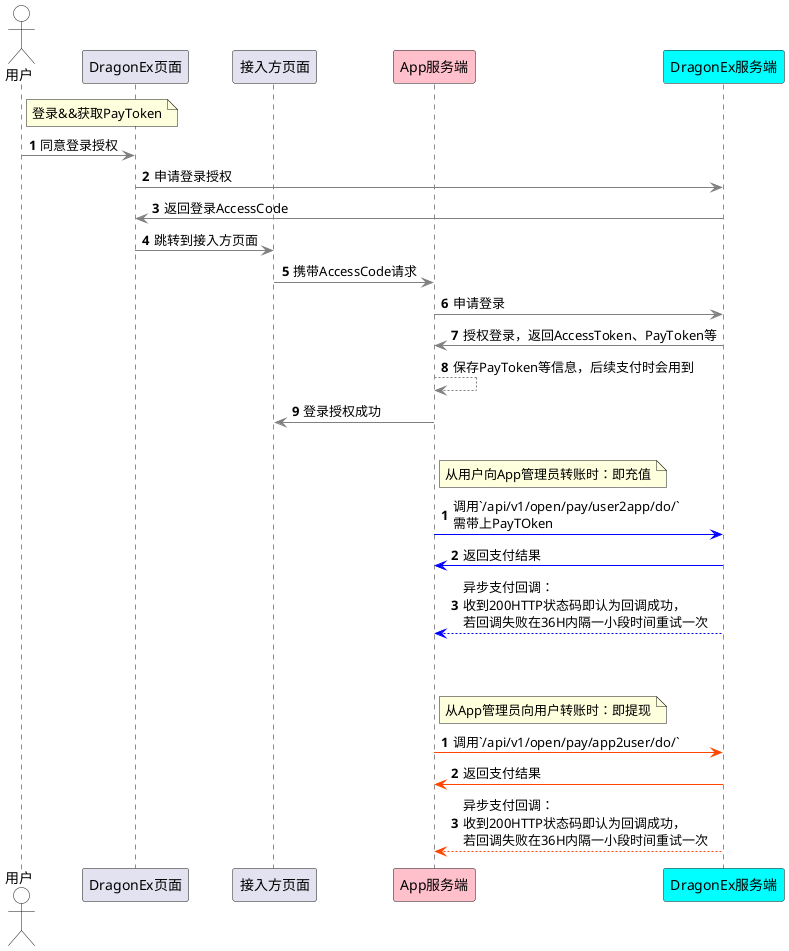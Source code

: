 @startuml DragonEx开放平台-开放账户支付流程图

actor 用户 as user #White
participant DragonEx页面 as dragonexBrowser
participant 接入方页面 as appBrowser
participant App服务端 as appServer #Pink
participant DragonEx服务端 as dragonexServer #aqua

' 登录相关流程
autonumber 1 1
note right of user: 登录&&获取PayToken
user -[#Gray]> dragonexBrowser: 同意登录授权
dragonexBrowser -[#Gray]> dragonexServer: 申请登录授权
dragonexServer -[#Gray]> dragonexBrowser: 返回登录AccessCode
dragonexBrowser -[#Gray]> appBrowser: 跳转到接入方页面
appBrowser -[#Gray]> appServer: 携带AccessCode请求
appServer -[#Gray]> dragonexServer: 申请登录
dragonexServer -[#Gray]> appServer: 授权登录，返回AccessToken、PayToken等
appServer -[#Gray]-> appServer: 保存PayToken等信息，后续支付时会用到
appServer -[#Gray]> appBrowser: 登录授权成功
autonumber stop

|||

' user -> app
autonumber 1 1
note right of appServer: 从用户向App管理员转账时：即充值
appServer -[#Blue]> dragonexServer: 调用`/api/v1/open/pay/user2app/do/`\n需带上PayTOken
dragonexServer -[#Blue]> appServer: 返回支付结果
dragonexServer -[#Blue]-> appServer: 异步支付回调：\n收到200HTTP状态码即认为回调成功，\n若回调失败在36H内隔一小段时间重试一次
autonumber stop

|||
|||

' app -> user
autonumber 1 1
note right of appServer: 从App管理员向用户转账时：即提现
appServer -[#OrangeRed]> dragonexServer: 调用`/api/v1/open/pay/app2user/do/`
dragonexServer -[#OrangeRed]> appServer: 返回支付结果
dragonexServer -[#OrangeRed]-> appServer: 异步支付回调：\n收到200HTTP状态码即认为回调成功，\n若回调失败在36H内隔一小段时间重试一次
autonumber stop

@enduml